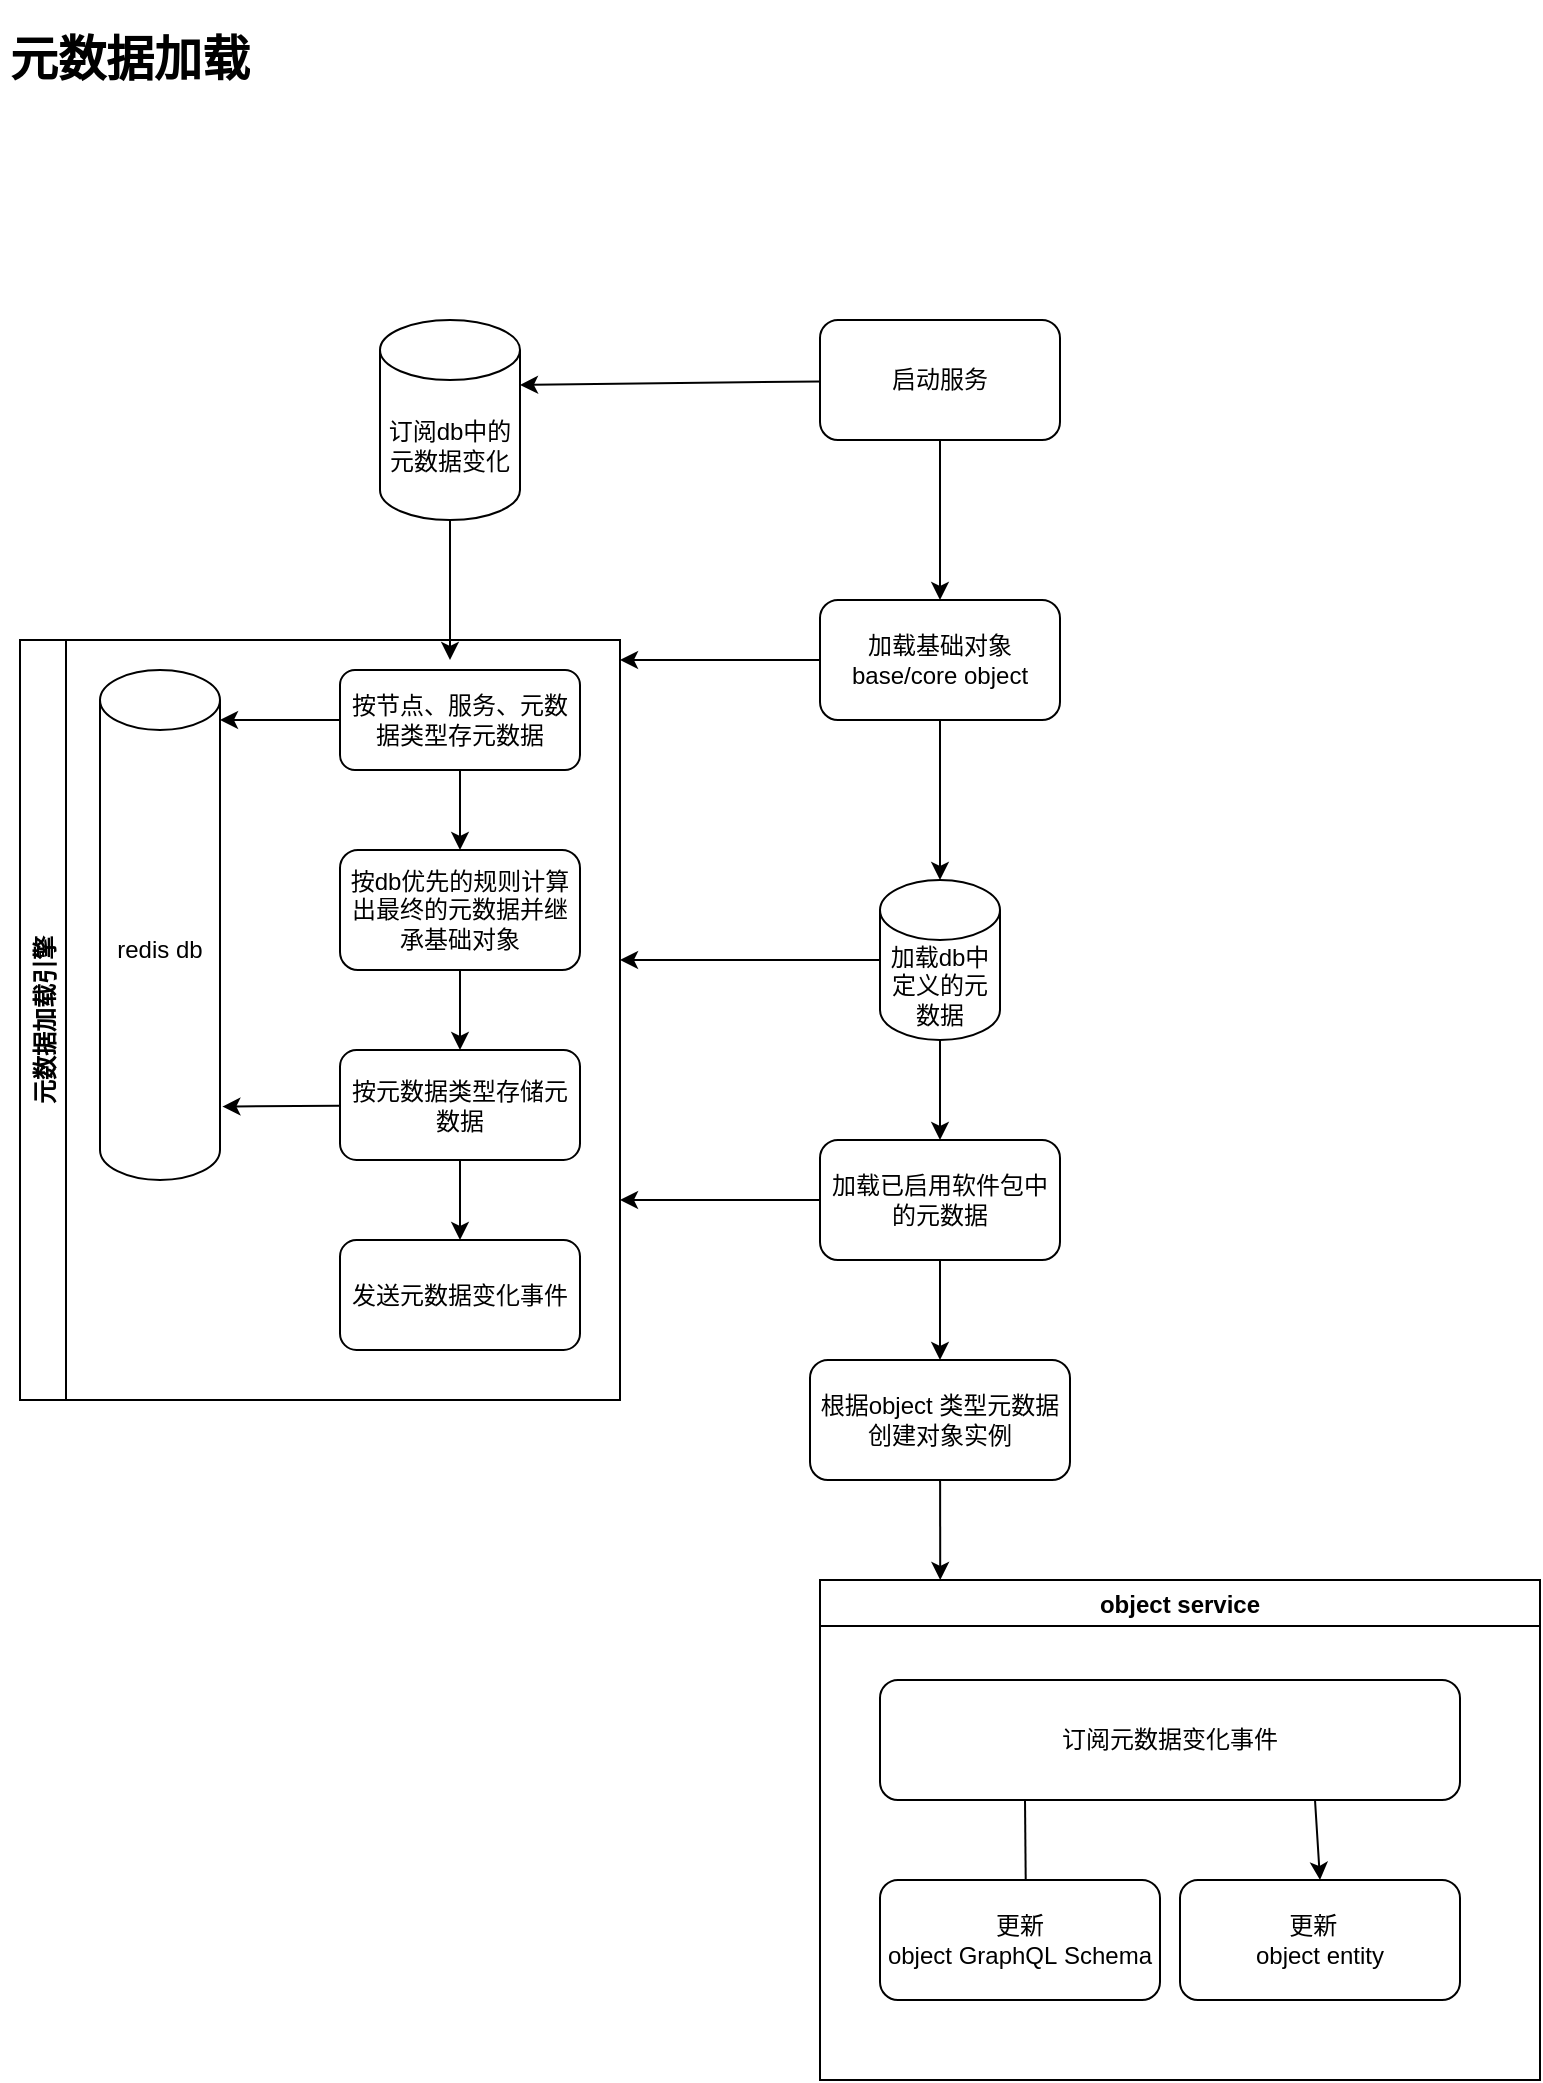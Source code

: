 <mxfile>
    <diagram id="C5RBs43oDa-KdzZeNtuy" name="Page-1">
        <mxGraphModel dx="1816" dy="2008" grid="1" gridSize="10" guides="1" tooltips="1" connect="1" arrows="1" fold="1" page="1" pageScale="1" pageWidth="827" pageHeight="1169" math="0" shadow="0">
            <root>
                <mxCell id="WIyWlLk6GJQsqaUBKTNV-0"/>
                <mxCell id="WIyWlLk6GJQsqaUBKTNV-1" parent="WIyWlLk6GJQsqaUBKTNV-0"/>
                <mxCell id="5bt5NWS37IOJWbyXslHa-117" value="&lt;h1&gt;元数据加载&lt;/h1&gt;" style="text;html=1;strokeColor=none;fillColor=none;spacing=5;spacingTop=-20;whiteSpace=wrap;overflow=hidden;rounded=0;" parent="WIyWlLk6GJQsqaUBKTNV-1" vertex="1">
                    <mxGeometry x="40" width="770" height="120" as="geometry"/>
                </mxCell>
                <mxCell id="3" style="edgeStyle=none;html=1;entryX=0.5;entryY=0;entryDx=0;entryDy=0;" edge="1" parent="WIyWlLk6GJQsqaUBKTNV-1" source="0" target="1">
                    <mxGeometry relative="1" as="geometry"/>
                </mxCell>
                <mxCell id="36" style="edgeStyle=none;html=1;entryX=1;entryY=0;entryDx=0;entryDy=32.5;entryPerimeter=0;" edge="1" parent="WIyWlLk6GJQsqaUBKTNV-1" source="0" target="30">
                    <mxGeometry relative="1" as="geometry"/>
                </mxCell>
                <mxCell id="0" value="启动服务" style="rounded=1;whiteSpace=wrap;html=1;" vertex="1" parent="WIyWlLk6GJQsqaUBKTNV-1">
                    <mxGeometry x="450" y="150" width="120" height="60" as="geometry"/>
                </mxCell>
                <mxCell id="5" style="edgeStyle=none;html=1;entryX=0.5;entryY=0;entryDx=0;entryDy=0;entryPerimeter=0;" edge="1" parent="WIyWlLk6GJQsqaUBKTNV-1" source="1" target="4">
                    <mxGeometry relative="1" as="geometry"/>
                </mxCell>
                <mxCell id="20" style="edgeStyle=none;html=1;entryX=1;entryY=0;entryDx=0;entryDy=0;" edge="1" parent="WIyWlLk6GJQsqaUBKTNV-1" source="1">
                    <mxGeometry relative="1" as="geometry">
                        <mxPoint x="350" y="320" as="targetPoint"/>
                    </mxGeometry>
                </mxCell>
                <mxCell id="1" value="加载基础对象&lt;br&gt;base/core object" style="rounded=1;whiteSpace=wrap;html=1;" vertex="1" parent="WIyWlLk6GJQsqaUBKTNV-1">
                    <mxGeometry x="450" y="290" width="120" height="60" as="geometry"/>
                </mxCell>
                <mxCell id="21" style="edgeStyle=none;html=1;entryX=1;entryY=0.5;entryDx=0;entryDy=0;" edge="1" parent="WIyWlLk6GJQsqaUBKTNV-1" source="4">
                    <mxGeometry relative="1" as="geometry">
                        <mxPoint x="350" y="470" as="targetPoint"/>
                    </mxGeometry>
                </mxCell>
                <mxCell id="22" style="edgeStyle=none;html=1;entryX=0.5;entryY=0;entryDx=0;entryDy=0;" edge="1" parent="WIyWlLk6GJQsqaUBKTNV-1" source="4" target="7">
                    <mxGeometry relative="1" as="geometry"/>
                </mxCell>
                <mxCell id="4" value="加载db中定义的元数据" style="shape=cylinder3;whiteSpace=wrap;html=1;boundedLbl=1;backgroundOutline=1;size=15;" vertex="1" parent="WIyWlLk6GJQsqaUBKTNV-1">
                    <mxGeometry x="480" y="430" width="60" height="80" as="geometry"/>
                </mxCell>
                <mxCell id="13" value="元数据加载引擎" style="swimlane;horizontal=0;" vertex="1" parent="WIyWlLk6GJQsqaUBKTNV-1">
                    <mxGeometry x="50" y="310" width="300" height="380" as="geometry"/>
                </mxCell>
                <mxCell id="16" value="" style="edgeStyle=none;html=1;" edge="1" parent="13" source="14" target="15">
                    <mxGeometry relative="1" as="geometry"/>
                </mxCell>
                <mxCell id="29" style="edgeStyle=none;html=1;entryX=1;entryY=0.098;entryDx=0;entryDy=0;entryPerimeter=0;" edge="1" parent="13" source="14" target="24">
                    <mxGeometry relative="1" as="geometry"/>
                </mxCell>
                <mxCell id="14" value="按节点、服务、元数据类型存元数据" style="rounded=1;whiteSpace=wrap;html=1;" vertex="1" parent="13">
                    <mxGeometry x="160" y="15" width="120" height="50" as="geometry"/>
                </mxCell>
                <mxCell id="19" style="edgeStyle=none;html=1;" edge="1" parent="13" source="15" target="18">
                    <mxGeometry relative="1" as="geometry"/>
                </mxCell>
                <mxCell id="15" value="按db优先的规则计算出最终的元数据并继承基础对象" style="rounded=1;whiteSpace=wrap;html=1;" vertex="1" parent="13">
                    <mxGeometry x="160" y="105" width="120" height="60" as="geometry"/>
                </mxCell>
                <mxCell id="28" style="edgeStyle=none;html=1;entryX=1.02;entryY=0.856;entryDx=0;entryDy=0;entryPerimeter=0;" edge="1" parent="13" source="18" target="24">
                    <mxGeometry relative="1" as="geometry"/>
                </mxCell>
                <mxCell id="50" style="edgeStyle=none;html=1;entryX=0.5;entryY=0;entryDx=0;entryDy=0;" edge="1" parent="13" source="18" target="48">
                    <mxGeometry relative="1" as="geometry"/>
                </mxCell>
                <mxCell id="18" value="按元数据类型存储元数据" style="rounded=1;whiteSpace=wrap;html=1;" vertex="1" parent="13">
                    <mxGeometry x="160" y="205" width="120" height="55" as="geometry"/>
                </mxCell>
                <mxCell id="24" value="redis db" style="shape=cylinder3;whiteSpace=wrap;html=1;boundedLbl=1;backgroundOutline=1;size=15;" vertex="1" parent="13">
                    <mxGeometry x="40" y="15" width="60" height="255" as="geometry"/>
                </mxCell>
                <mxCell id="48" value="发送元数据变化事件" style="rounded=1;whiteSpace=wrap;html=1;" vertex="1" parent="13">
                    <mxGeometry x="160" y="300" width="120" height="55" as="geometry"/>
                </mxCell>
                <mxCell id="23" style="edgeStyle=none;html=1;" edge="1" parent="WIyWlLk6GJQsqaUBKTNV-1" source="7">
                    <mxGeometry relative="1" as="geometry">
                        <mxPoint x="350" y="590" as="targetPoint"/>
                    </mxGeometry>
                </mxCell>
                <mxCell id="75" style="edgeStyle=none;html=1;entryX=0.5;entryY=0;entryDx=0;entryDy=0;" edge="1" parent="WIyWlLk6GJQsqaUBKTNV-1" source="7" target="74">
                    <mxGeometry relative="1" as="geometry"/>
                </mxCell>
                <mxCell id="7" value="加载已启用软件包中的元数据" style="rounded=1;whiteSpace=wrap;html=1;" vertex="1" parent="WIyWlLk6GJQsqaUBKTNV-1">
                    <mxGeometry x="450" y="560" width="120" height="60" as="geometry"/>
                </mxCell>
                <mxCell id="33" style="edgeStyle=none;html=1;" edge="1" parent="WIyWlLk6GJQsqaUBKTNV-1" source="30">
                    <mxGeometry relative="1" as="geometry">
                        <mxPoint x="265" y="320" as="targetPoint"/>
                    </mxGeometry>
                </mxCell>
                <mxCell id="30" value="订阅db中的元数据变化" style="shape=cylinder3;whiteSpace=wrap;html=1;boundedLbl=1;backgroundOutline=1;size=15;" vertex="1" parent="WIyWlLk6GJQsqaUBKTNV-1">
                    <mxGeometry x="230" y="150" width="70" height="100" as="geometry"/>
                </mxCell>
                <mxCell id="59" value="object service" style="swimlane;" vertex="1" parent="WIyWlLk6GJQsqaUBKTNV-1">
                    <mxGeometry x="450" y="780" width="360" height="250" as="geometry"/>
                </mxCell>
                <mxCell id="65" style="edgeStyle=none;html=1;exitX=0.25;exitY=1;exitDx=0;exitDy=0;entryX=0.521;entryY=0.167;entryDx=0;entryDy=0;entryPerimeter=0;" edge="1" parent="59" source="62" target="63">
                    <mxGeometry relative="1" as="geometry"/>
                </mxCell>
                <mxCell id="72" style="edgeStyle=none;html=1;exitX=0.75;exitY=1;exitDx=0;exitDy=0;entryX=0.5;entryY=0;entryDx=0;entryDy=0;" edge="1" parent="59" source="62" target="66">
                    <mxGeometry relative="1" as="geometry"/>
                </mxCell>
                <mxCell id="62" value="&lt;span&gt;订阅元数据变化事件&lt;/span&gt;" style="rounded=1;whiteSpace=wrap;html=1;" vertex="1" parent="59">
                    <mxGeometry x="30" y="50" width="290" height="60" as="geometry"/>
                </mxCell>
                <mxCell id="63" value="更新object&amp;nbsp;&lt;span style=&quot;text-align: left&quot;&gt;GraphQL&amp;nbsp;Schema&lt;/span&gt;" style="rounded=1;whiteSpace=wrap;html=1;" vertex="1" parent="59">
                    <mxGeometry x="30" y="150" width="140" height="60" as="geometry"/>
                </mxCell>
                <mxCell id="66" value="&lt;div style=&quot;text-align: left&quot;&gt;&lt;span&gt;&amp;nbsp; &amp;nbsp; &amp;nbsp;更新&lt;br&gt;object&amp;nbsp;&lt;/span&gt;&lt;span&gt;entity&lt;/span&gt;&lt;/div&gt;" style="rounded=1;whiteSpace=wrap;html=1;" vertex="1" parent="59">
                    <mxGeometry x="180" y="150" width="140" height="60" as="geometry"/>
                </mxCell>
                <mxCell id="76" style="edgeStyle=none;html=1;entryX=0.167;entryY=0;entryDx=0;entryDy=0;entryPerimeter=0;" edge="1" parent="WIyWlLk6GJQsqaUBKTNV-1" source="74" target="59">
                    <mxGeometry relative="1" as="geometry"/>
                </mxCell>
                <mxCell id="74" value="根据object 类型元数据&lt;br&gt;创建对象实例" style="rounded=1;whiteSpace=wrap;html=1;" vertex="1" parent="WIyWlLk6GJQsqaUBKTNV-1">
                    <mxGeometry x="445" y="670" width="130" height="60" as="geometry"/>
                </mxCell>
            </root>
        </mxGraphModel>
    </diagram>
</mxfile>